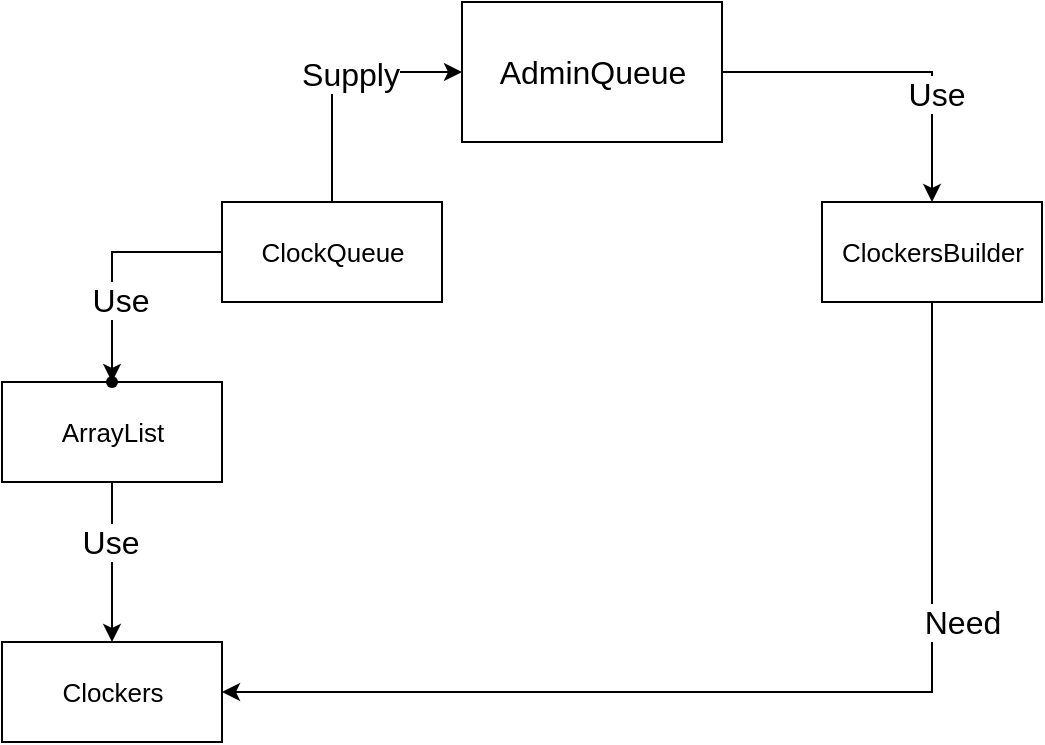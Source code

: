 <mxfile version="15.5.4" type="embed"><diagram id="OiKTbDm5P2jncPTnv-MS" name="Clock_Queue"><mxGraphModel dx="682" dy="528" grid="1" gridSize="10" guides="1" tooltips="1" connect="1" arrows="1" fold="1" page="1" pageScale="1" pageWidth="850" pageHeight="700" background="#ffffff" math="0" shadow="0"><root><mxCell id="0"/><mxCell id="1" parent="0"/><mxCell id="hrj-naIFJMOV-cHhLQjX-5" value="" style="edgeStyle=orthogonalEdgeStyle;rounded=0;orthogonalLoop=1;jettySize=auto;html=1;strokeColor=#000000;" parent="1" source="hrj-naIFJMOV-cHhLQjX-1" target="hrj-naIFJMOV-cHhLQjX-4" edge="1"><mxGeometry relative="1" as="geometry"/></mxCell><mxCell id="hrj-naIFJMOV-cHhLQjX-6" value="&lt;font style=&quot;font-size: 16px&quot;&gt;Use&lt;/font&gt;" style="edgeLabel;html=1;align=center;verticalAlign=middle;resizable=0;points=[];" parent="hrj-naIFJMOV-cHhLQjX-5" vertex="1" connectable="0"><mxGeometry x="0.305" y="4" relative="1" as="geometry"><mxPoint as="offset"/></mxGeometry></mxCell><mxCell id="hrj-naIFJMOV-cHhLQjX-8" value="" style="edgeStyle=orthogonalEdgeStyle;rounded=0;orthogonalLoop=1;jettySize=auto;html=1;fontSize=16;entryX=0;entryY=0.5;entryDx=0;entryDy=0;exitX=0.5;exitY=0;exitDx=0;exitDy=0;strokeColor=#000000;" parent="1" source="hrj-naIFJMOV-cHhLQjX-1" target="hrj-naIFJMOV-cHhLQjX-3" edge="1"><mxGeometry relative="1" as="geometry"><mxPoint x="205" y="85" as="targetPoint"/></mxGeometry></mxCell><mxCell id="hrj-naIFJMOV-cHhLQjX-9" value="Supply" style="edgeLabel;html=1;align=center;verticalAlign=middle;resizable=0;points=[];fontSize=16;" parent="hrj-naIFJMOV-cHhLQjX-8" vertex="1" connectable="0"><mxGeometry x="0.14" y="-1" relative="1" as="geometry"><mxPoint as="offset"/></mxGeometry></mxCell><mxCell id="hrj-naIFJMOV-cHhLQjX-1" value="ClockQueue" style="html=1;fontSize=13;" parent="1" vertex="1"><mxGeometry x="150" y="160" width="110" height="50" as="geometry"/></mxCell><mxCell id="hrj-naIFJMOV-cHhLQjX-11" value="" style="edgeStyle=orthogonalEdgeStyle;rounded=0;orthogonalLoop=1;jettySize=auto;html=1;fontSize=16;strokeColor=#000000;" parent="1" source="hrj-naIFJMOV-cHhLQjX-2" target="hrj-naIFJMOV-cHhLQjX-10" edge="1"><mxGeometry relative="1" as="geometry"><Array as="points"><mxPoint x="95" y="330"/><mxPoint x="95" y="330"/></Array></mxGeometry></mxCell><mxCell id="hrj-naIFJMOV-cHhLQjX-12" value="Use" style="edgeLabel;html=1;align=center;verticalAlign=middle;resizable=0;points=[];fontSize=16;" parent="hrj-naIFJMOV-cHhLQjX-11" vertex="1" connectable="0"><mxGeometry x="-0.25" y="-1" relative="1" as="geometry"><mxPoint as="offset"/></mxGeometry></mxCell><mxCell id="hrj-naIFJMOV-cHhLQjX-2" value="ArrayList" style="html=1;fontSize=13;" parent="1" vertex="1"><mxGeometry x="40" y="250" width="110" height="50" as="geometry"/></mxCell><mxCell id="hrj-naIFJMOV-cHhLQjX-4" value="" style="shape=waypoint;sketch=0;size=6;pointerEvents=1;points=[];fillColor=default;resizable=0;rotatable=0;perimeter=centerPerimeter;snapToPoint=1;strokeColor=#000000;" parent="1" vertex="1"><mxGeometry x="75" y="230" width="40" height="40" as="geometry"/></mxCell><mxCell id="hrj-naIFJMOV-cHhLQjX-14" value="" style="edgeStyle=orthogonalEdgeStyle;rounded=0;orthogonalLoop=1;jettySize=auto;html=1;fontSize=16;strokeColor=#000000;" parent="1" source="hrj-naIFJMOV-cHhLQjX-3" target="hrj-naIFJMOV-cHhLQjX-13" edge="1"><mxGeometry relative="1" as="geometry"/></mxCell><mxCell id="hrj-naIFJMOV-cHhLQjX-15" value="&lt;font style=&quot;font-size: 16px&quot;&gt;Use&lt;/font&gt;" style="edgeLabel;html=1;align=center;verticalAlign=middle;resizable=0;points=[];fontSize=13;" parent="hrj-naIFJMOV-cHhLQjX-14" vertex="1" connectable="0"><mxGeometry x="0.365" y="2" relative="1" as="geometry"><mxPoint as="offset"/></mxGeometry></mxCell><mxCell id="hrj-naIFJMOV-cHhLQjX-3" value="AdminQueue" style="html=1;fontSize=16;" parent="1" vertex="1"><mxGeometry x="270" y="60" width="130" height="70" as="geometry"/></mxCell><mxCell id="hrj-naIFJMOV-cHhLQjX-10" value="Clockers" style="html=1;fontSize=13;" parent="1" vertex="1"><mxGeometry x="40" y="380" width="110" height="50" as="geometry"/></mxCell><mxCell id="hrj-naIFJMOV-cHhLQjX-16" style="edgeStyle=orthogonalEdgeStyle;rounded=0;orthogonalLoop=1;jettySize=auto;html=1;entryX=1;entryY=0.5;entryDx=0;entryDy=0;fontSize=13;strokeColor=#000000;" parent="1" source="hrj-naIFJMOV-cHhLQjX-13" target="hrj-naIFJMOV-cHhLQjX-10" edge="1"><mxGeometry relative="1" as="geometry"><Array as="points"><mxPoint x="505" y="405"/></Array></mxGeometry></mxCell><mxCell id="hrj-naIFJMOV-cHhLQjX-17" value="&lt;font style=&quot;font-size: 16px&quot;&gt;Need&lt;/font&gt;" style="edgeLabel;html=1;align=center;verticalAlign=middle;resizable=0;points=[];fontSize=13;" parent="hrj-naIFJMOV-cHhLQjX-16" vertex="1" connectable="0"><mxGeometry x="-0.225" y="1" relative="1" as="geometry"><mxPoint x="33" y="-36" as="offset"/></mxGeometry></mxCell><mxCell id="hrj-naIFJMOV-cHhLQjX-13" value="&lt;span style=&quot;font-size: 13px;&quot;&gt;ClockersBuilder&lt;/span&gt;" style="html=1;fontSize=13;" parent="1" vertex="1"><mxGeometry x="450" y="160" width="110" height="50" as="geometry"/></mxCell></root></mxGraphModel></diagram></mxfile>